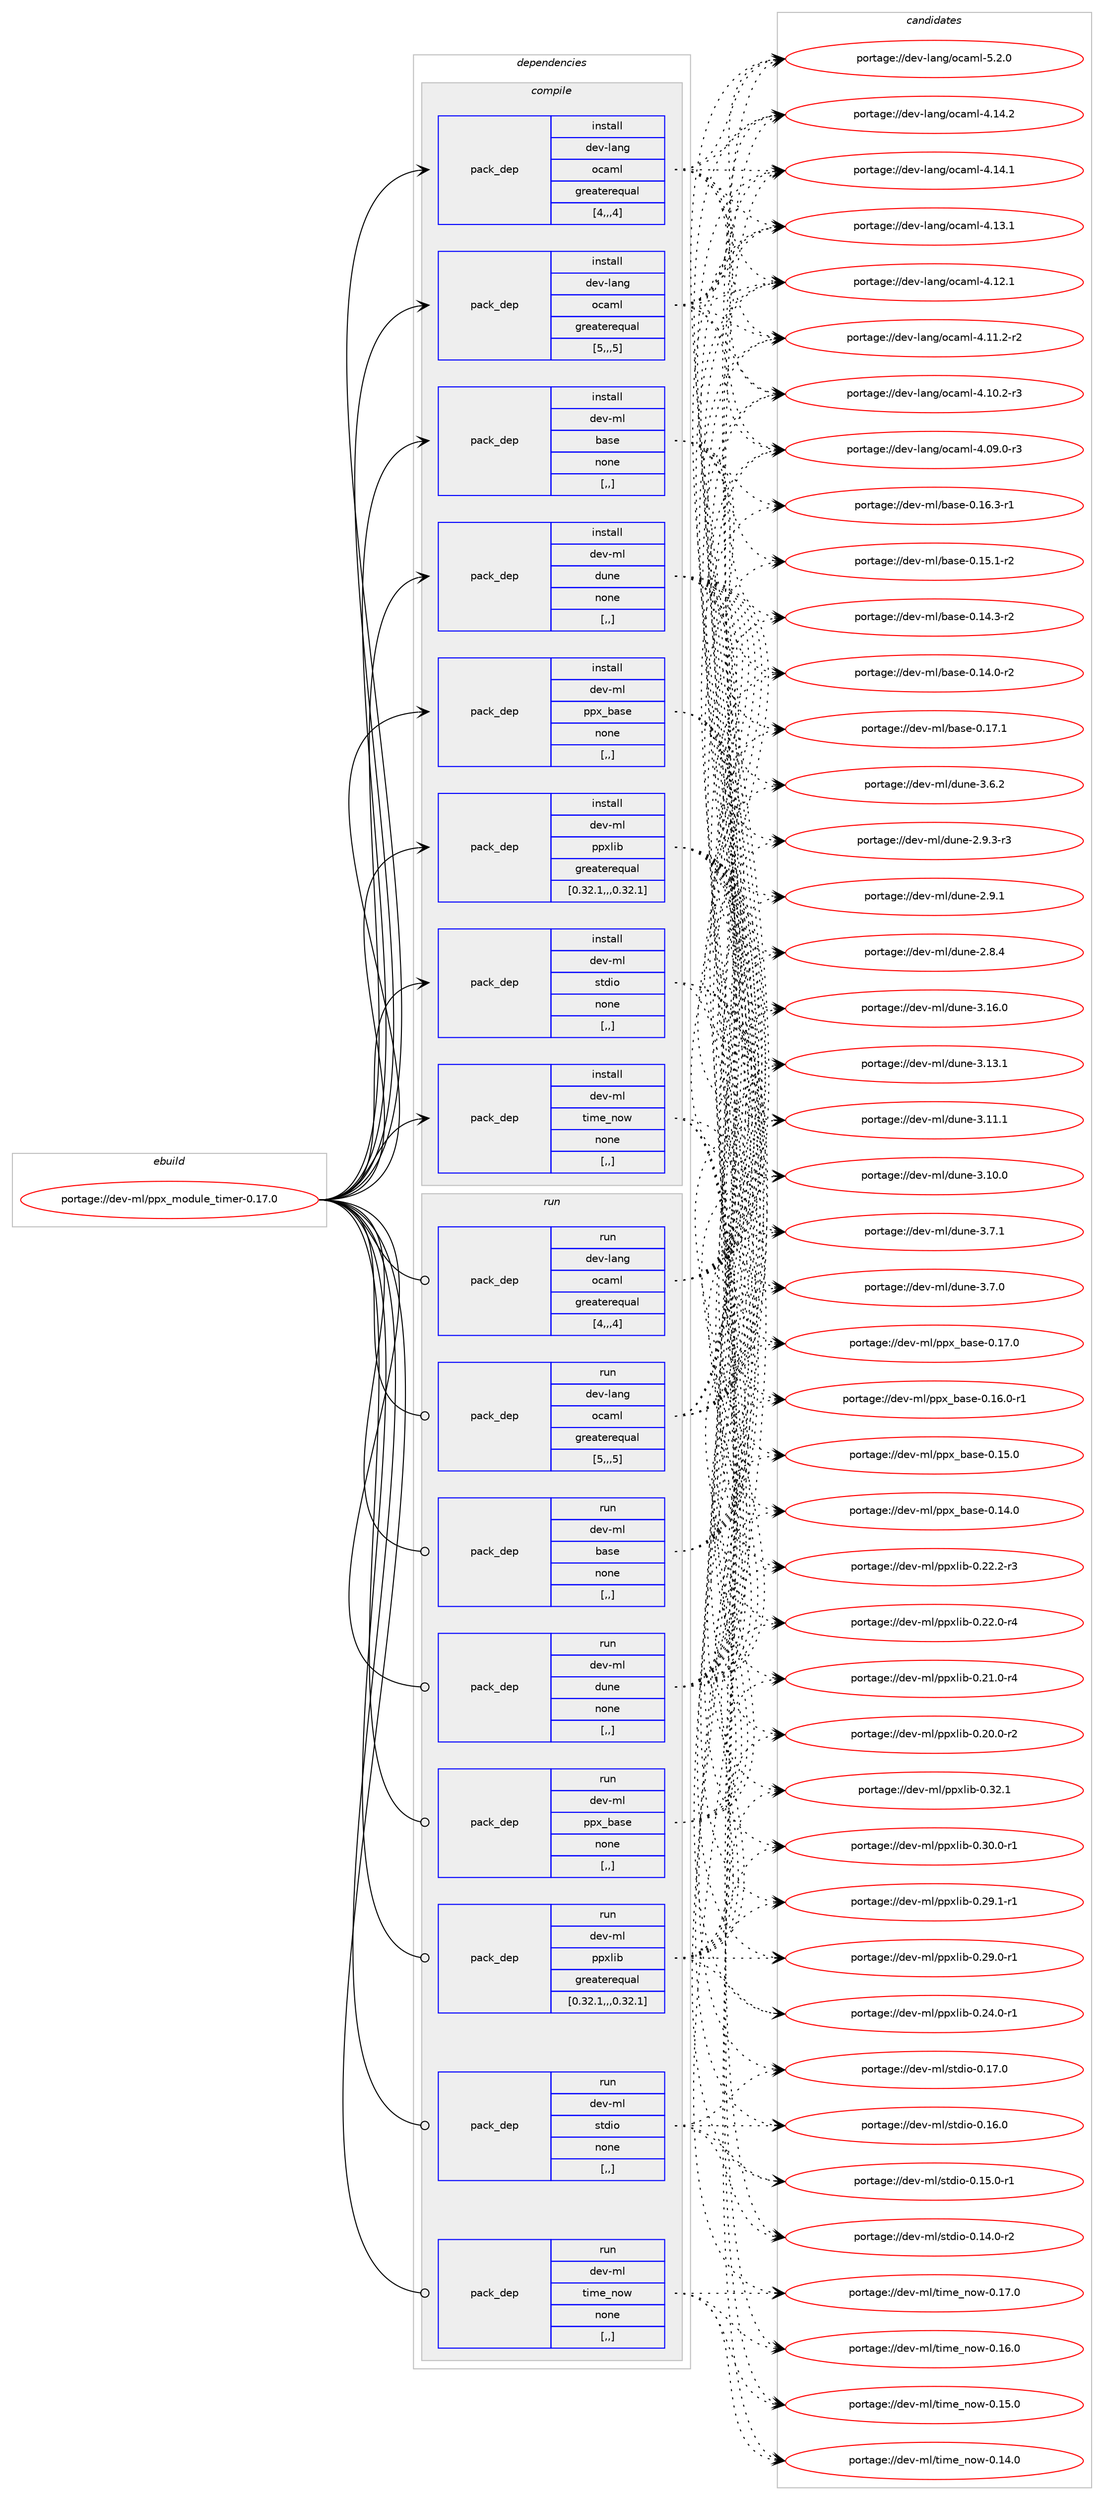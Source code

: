 digraph prolog {

# *************
# Graph options
# *************

newrank=true;
concentrate=true;
compound=true;
graph [rankdir=LR,fontname=Helvetica,fontsize=10,ranksep=1.5];#, ranksep=2.5, nodesep=0.2];
edge  [arrowhead=vee];
node  [fontname=Helvetica,fontsize=10];

# **********
# The ebuild
# **********

subgraph cluster_leftcol {
color=gray;
label=<<i>ebuild</i>>;
id [label="portage://dev-ml/ppx_module_timer-0.17.0", color=red, width=4, href="../dev-ml/ppx_module_timer-0.17.0.svg"];
}

# ****************
# The dependencies
# ****************

subgraph cluster_midcol {
color=gray;
label=<<i>dependencies</i>>;
subgraph cluster_compile {
fillcolor="#eeeeee";
style=filled;
label=<<i>compile</i>>;
subgraph pack92718 {
dependency123688 [label=<<TABLE BORDER="0" CELLBORDER="1" CELLSPACING="0" CELLPADDING="4" WIDTH="220"><TR><TD ROWSPAN="6" CELLPADDING="30">pack_dep</TD></TR><TR><TD WIDTH="110">install</TD></TR><TR><TD>dev-lang</TD></TR><TR><TD>ocaml</TD></TR><TR><TD>greaterequal</TD></TR><TR><TD>[4,,,4]</TD></TR></TABLE>>, shape=none, color=blue];
}
id:e -> dependency123688:w [weight=20,style="solid",arrowhead="vee"];
subgraph pack92719 {
dependency123689 [label=<<TABLE BORDER="0" CELLBORDER="1" CELLSPACING="0" CELLPADDING="4" WIDTH="220"><TR><TD ROWSPAN="6" CELLPADDING="30">pack_dep</TD></TR><TR><TD WIDTH="110">install</TD></TR><TR><TD>dev-lang</TD></TR><TR><TD>ocaml</TD></TR><TR><TD>greaterequal</TD></TR><TR><TD>[5,,,5]</TD></TR></TABLE>>, shape=none, color=blue];
}
id:e -> dependency123689:w [weight=20,style="solid",arrowhead="vee"];
subgraph pack92720 {
dependency123690 [label=<<TABLE BORDER="0" CELLBORDER="1" CELLSPACING="0" CELLPADDING="4" WIDTH="220"><TR><TD ROWSPAN="6" CELLPADDING="30">pack_dep</TD></TR><TR><TD WIDTH="110">install</TD></TR><TR><TD>dev-ml</TD></TR><TR><TD>base</TD></TR><TR><TD>none</TD></TR><TR><TD>[,,]</TD></TR></TABLE>>, shape=none, color=blue];
}
id:e -> dependency123690:w [weight=20,style="solid",arrowhead="vee"];
subgraph pack92721 {
dependency123691 [label=<<TABLE BORDER="0" CELLBORDER="1" CELLSPACING="0" CELLPADDING="4" WIDTH="220"><TR><TD ROWSPAN="6" CELLPADDING="30">pack_dep</TD></TR><TR><TD WIDTH="110">install</TD></TR><TR><TD>dev-ml</TD></TR><TR><TD>dune</TD></TR><TR><TD>none</TD></TR><TR><TD>[,,]</TD></TR></TABLE>>, shape=none, color=blue];
}
id:e -> dependency123691:w [weight=20,style="solid",arrowhead="vee"];
subgraph pack92722 {
dependency123692 [label=<<TABLE BORDER="0" CELLBORDER="1" CELLSPACING="0" CELLPADDING="4" WIDTH="220"><TR><TD ROWSPAN="6" CELLPADDING="30">pack_dep</TD></TR><TR><TD WIDTH="110">install</TD></TR><TR><TD>dev-ml</TD></TR><TR><TD>ppx_base</TD></TR><TR><TD>none</TD></TR><TR><TD>[,,]</TD></TR></TABLE>>, shape=none, color=blue];
}
id:e -> dependency123692:w [weight=20,style="solid",arrowhead="vee"];
subgraph pack92723 {
dependency123693 [label=<<TABLE BORDER="0" CELLBORDER="1" CELLSPACING="0" CELLPADDING="4" WIDTH="220"><TR><TD ROWSPAN="6" CELLPADDING="30">pack_dep</TD></TR><TR><TD WIDTH="110">install</TD></TR><TR><TD>dev-ml</TD></TR><TR><TD>ppxlib</TD></TR><TR><TD>greaterequal</TD></TR><TR><TD>[0.32.1,,,0.32.1]</TD></TR></TABLE>>, shape=none, color=blue];
}
id:e -> dependency123693:w [weight=20,style="solid",arrowhead="vee"];
subgraph pack92724 {
dependency123694 [label=<<TABLE BORDER="0" CELLBORDER="1" CELLSPACING="0" CELLPADDING="4" WIDTH="220"><TR><TD ROWSPAN="6" CELLPADDING="30">pack_dep</TD></TR><TR><TD WIDTH="110">install</TD></TR><TR><TD>dev-ml</TD></TR><TR><TD>stdio</TD></TR><TR><TD>none</TD></TR><TR><TD>[,,]</TD></TR></TABLE>>, shape=none, color=blue];
}
id:e -> dependency123694:w [weight=20,style="solid",arrowhead="vee"];
subgraph pack92725 {
dependency123695 [label=<<TABLE BORDER="0" CELLBORDER="1" CELLSPACING="0" CELLPADDING="4" WIDTH="220"><TR><TD ROWSPAN="6" CELLPADDING="30">pack_dep</TD></TR><TR><TD WIDTH="110">install</TD></TR><TR><TD>dev-ml</TD></TR><TR><TD>time_now</TD></TR><TR><TD>none</TD></TR><TR><TD>[,,]</TD></TR></TABLE>>, shape=none, color=blue];
}
id:e -> dependency123695:w [weight=20,style="solid",arrowhead="vee"];
}
subgraph cluster_compileandrun {
fillcolor="#eeeeee";
style=filled;
label=<<i>compile and run</i>>;
}
subgraph cluster_run {
fillcolor="#eeeeee";
style=filled;
label=<<i>run</i>>;
subgraph pack92726 {
dependency123696 [label=<<TABLE BORDER="0" CELLBORDER="1" CELLSPACING="0" CELLPADDING="4" WIDTH="220"><TR><TD ROWSPAN="6" CELLPADDING="30">pack_dep</TD></TR><TR><TD WIDTH="110">run</TD></TR><TR><TD>dev-lang</TD></TR><TR><TD>ocaml</TD></TR><TR><TD>greaterequal</TD></TR><TR><TD>[4,,,4]</TD></TR></TABLE>>, shape=none, color=blue];
}
id:e -> dependency123696:w [weight=20,style="solid",arrowhead="odot"];
subgraph pack92727 {
dependency123697 [label=<<TABLE BORDER="0" CELLBORDER="1" CELLSPACING="0" CELLPADDING="4" WIDTH="220"><TR><TD ROWSPAN="6" CELLPADDING="30">pack_dep</TD></TR><TR><TD WIDTH="110">run</TD></TR><TR><TD>dev-lang</TD></TR><TR><TD>ocaml</TD></TR><TR><TD>greaterequal</TD></TR><TR><TD>[5,,,5]</TD></TR></TABLE>>, shape=none, color=blue];
}
id:e -> dependency123697:w [weight=20,style="solid",arrowhead="odot"];
subgraph pack92728 {
dependency123698 [label=<<TABLE BORDER="0" CELLBORDER="1" CELLSPACING="0" CELLPADDING="4" WIDTH="220"><TR><TD ROWSPAN="6" CELLPADDING="30">pack_dep</TD></TR><TR><TD WIDTH="110">run</TD></TR><TR><TD>dev-ml</TD></TR><TR><TD>base</TD></TR><TR><TD>none</TD></TR><TR><TD>[,,]</TD></TR></TABLE>>, shape=none, color=blue];
}
id:e -> dependency123698:w [weight=20,style="solid",arrowhead="odot"];
subgraph pack92729 {
dependency123699 [label=<<TABLE BORDER="0" CELLBORDER="1" CELLSPACING="0" CELLPADDING="4" WIDTH="220"><TR><TD ROWSPAN="6" CELLPADDING="30">pack_dep</TD></TR><TR><TD WIDTH="110">run</TD></TR><TR><TD>dev-ml</TD></TR><TR><TD>dune</TD></TR><TR><TD>none</TD></TR><TR><TD>[,,]</TD></TR></TABLE>>, shape=none, color=blue];
}
id:e -> dependency123699:w [weight=20,style="solid",arrowhead="odot"];
subgraph pack92730 {
dependency123700 [label=<<TABLE BORDER="0" CELLBORDER="1" CELLSPACING="0" CELLPADDING="4" WIDTH="220"><TR><TD ROWSPAN="6" CELLPADDING="30">pack_dep</TD></TR><TR><TD WIDTH="110">run</TD></TR><TR><TD>dev-ml</TD></TR><TR><TD>ppx_base</TD></TR><TR><TD>none</TD></TR><TR><TD>[,,]</TD></TR></TABLE>>, shape=none, color=blue];
}
id:e -> dependency123700:w [weight=20,style="solid",arrowhead="odot"];
subgraph pack92731 {
dependency123701 [label=<<TABLE BORDER="0" CELLBORDER="1" CELLSPACING="0" CELLPADDING="4" WIDTH="220"><TR><TD ROWSPAN="6" CELLPADDING="30">pack_dep</TD></TR><TR><TD WIDTH="110">run</TD></TR><TR><TD>dev-ml</TD></TR><TR><TD>ppxlib</TD></TR><TR><TD>greaterequal</TD></TR><TR><TD>[0.32.1,,,0.32.1]</TD></TR></TABLE>>, shape=none, color=blue];
}
id:e -> dependency123701:w [weight=20,style="solid",arrowhead="odot"];
subgraph pack92732 {
dependency123702 [label=<<TABLE BORDER="0" CELLBORDER="1" CELLSPACING="0" CELLPADDING="4" WIDTH="220"><TR><TD ROWSPAN="6" CELLPADDING="30">pack_dep</TD></TR><TR><TD WIDTH="110">run</TD></TR><TR><TD>dev-ml</TD></TR><TR><TD>stdio</TD></TR><TR><TD>none</TD></TR><TR><TD>[,,]</TD></TR></TABLE>>, shape=none, color=blue];
}
id:e -> dependency123702:w [weight=20,style="solid",arrowhead="odot"];
subgraph pack92733 {
dependency123703 [label=<<TABLE BORDER="0" CELLBORDER="1" CELLSPACING="0" CELLPADDING="4" WIDTH="220"><TR><TD ROWSPAN="6" CELLPADDING="30">pack_dep</TD></TR><TR><TD WIDTH="110">run</TD></TR><TR><TD>dev-ml</TD></TR><TR><TD>time_now</TD></TR><TR><TD>none</TD></TR><TR><TD>[,,]</TD></TR></TABLE>>, shape=none, color=blue];
}
id:e -> dependency123703:w [weight=20,style="solid",arrowhead="odot"];
}
}

# **************
# The candidates
# **************

subgraph cluster_choices {
rank=same;
color=gray;
label=<<i>candidates</i>>;

subgraph choice92718 {
color=black;
nodesep=1;
choice1001011184510897110103471119997109108455346504648 [label="portage://dev-lang/ocaml-5.2.0", color=red, width=4,href="../dev-lang/ocaml-5.2.0.svg"];
choice100101118451089711010347111999710910845524649524650 [label="portage://dev-lang/ocaml-4.14.2", color=red, width=4,href="../dev-lang/ocaml-4.14.2.svg"];
choice100101118451089711010347111999710910845524649524649 [label="portage://dev-lang/ocaml-4.14.1", color=red, width=4,href="../dev-lang/ocaml-4.14.1.svg"];
choice100101118451089711010347111999710910845524649514649 [label="portage://dev-lang/ocaml-4.13.1", color=red, width=4,href="../dev-lang/ocaml-4.13.1.svg"];
choice100101118451089711010347111999710910845524649504649 [label="portage://dev-lang/ocaml-4.12.1", color=red, width=4,href="../dev-lang/ocaml-4.12.1.svg"];
choice1001011184510897110103471119997109108455246494946504511450 [label="portage://dev-lang/ocaml-4.11.2-r2", color=red, width=4,href="../dev-lang/ocaml-4.11.2-r2.svg"];
choice1001011184510897110103471119997109108455246494846504511451 [label="portage://dev-lang/ocaml-4.10.2-r3", color=red, width=4,href="../dev-lang/ocaml-4.10.2-r3.svg"];
choice1001011184510897110103471119997109108455246485746484511451 [label="portage://dev-lang/ocaml-4.09.0-r3", color=red, width=4,href="../dev-lang/ocaml-4.09.0-r3.svg"];
dependency123688:e -> choice1001011184510897110103471119997109108455346504648:w [style=dotted,weight="100"];
dependency123688:e -> choice100101118451089711010347111999710910845524649524650:w [style=dotted,weight="100"];
dependency123688:e -> choice100101118451089711010347111999710910845524649524649:w [style=dotted,weight="100"];
dependency123688:e -> choice100101118451089711010347111999710910845524649514649:w [style=dotted,weight="100"];
dependency123688:e -> choice100101118451089711010347111999710910845524649504649:w [style=dotted,weight="100"];
dependency123688:e -> choice1001011184510897110103471119997109108455246494946504511450:w [style=dotted,weight="100"];
dependency123688:e -> choice1001011184510897110103471119997109108455246494846504511451:w [style=dotted,weight="100"];
dependency123688:e -> choice1001011184510897110103471119997109108455246485746484511451:w [style=dotted,weight="100"];
}
subgraph choice92719 {
color=black;
nodesep=1;
choice1001011184510897110103471119997109108455346504648 [label="portage://dev-lang/ocaml-5.2.0", color=red, width=4,href="../dev-lang/ocaml-5.2.0.svg"];
choice100101118451089711010347111999710910845524649524650 [label="portage://dev-lang/ocaml-4.14.2", color=red, width=4,href="../dev-lang/ocaml-4.14.2.svg"];
choice100101118451089711010347111999710910845524649524649 [label="portage://dev-lang/ocaml-4.14.1", color=red, width=4,href="../dev-lang/ocaml-4.14.1.svg"];
choice100101118451089711010347111999710910845524649514649 [label="portage://dev-lang/ocaml-4.13.1", color=red, width=4,href="../dev-lang/ocaml-4.13.1.svg"];
choice100101118451089711010347111999710910845524649504649 [label="portage://dev-lang/ocaml-4.12.1", color=red, width=4,href="../dev-lang/ocaml-4.12.1.svg"];
choice1001011184510897110103471119997109108455246494946504511450 [label="portage://dev-lang/ocaml-4.11.2-r2", color=red, width=4,href="../dev-lang/ocaml-4.11.2-r2.svg"];
choice1001011184510897110103471119997109108455246494846504511451 [label="portage://dev-lang/ocaml-4.10.2-r3", color=red, width=4,href="../dev-lang/ocaml-4.10.2-r3.svg"];
choice1001011184510897110103471119997109108455246485746484511451 [label="portage://dev-lang/ocaml-4.09.0-r3", color=red, width=4,href="../dev-lang/ocaml-4.09.0-r3.svg"];
dependency123689:e -> choice1001011184510897110103471119997109108455346504648:w [style=dotted,weight="100"];
dependency123689:e -> choice100101118451089711010347111999710910845524649524650:w [style=dotted,weight="100"];
dependency123689:e -> choice100101118451089711010347111999710910845524649524649:w [style=dotted,weight="100"];
dependency123689:e -> choice100101118451089711010347111999710910845524649514649:w [style=dotted,weight="100"];
dependency123689:e -> choice100101118451089711010347111999710910845524649504649:w [style=dotted,weight="100"];
dependency123689:e -> choice1001011184510897110103471119997109108455246494946504511450:w [style=dotted,weight="100"];
dependency123689:e -> choice1001011184510897110103471119997109108455246494846504511451:w [style=dotted,weight="100"];
dependency123689:e -> choice1001011184510897110103471119997109108455246485746484511451:w [style=dotted,weight="100"];
}
subgraph choice92720 {
color=black;
nodesep=1;
choice1001011184510910847989711510145484649554649 [label="portage://dev-ml/base-0.17.1", color=red, width=4,href="../dev-ml/base-0.17.1.svg"];
choice10010111845109108479897115101454846495446514511449 [label="portage://dev-ml/base-0.16.3-r1", color=red, width=4,href="../dev-ml/base-0.16.3-r1.svg"];
choice10010111845109108479897115101454846495346494511450 [label="portage://dev-ml/base-0.15.1-r2", color=red, width=4,href="../dev-ml/base-0.15.1-r2.svg"];
choice10010111845109108479897115101454846495246514511450 [label="portage://dev-ml/base-0.14.3-r2", color=red, width=4,href="../dev-ml/base-0.14.3-r2.svg"];
choice10010111845109108479897115101454846495246484511450 [label="portage://dev-ml/base-0.14.0-r2", color=red, width=4,href="../dev-ml/base-0.14.0-r2.svg"];
dependency123690:e -> choice1001011184510910847989711510145484649554649:w [style=dotted,weight="100"];
dependency123690:e -> choice10010111845109108479897115101454846495446514511449:w [style=dotted,weight="100"];
dependency123690:e -> choice10010111845109108479897115101454846495346494511450:w [style=dotted,weight="100"];
dependency123690:e -> choice10010111845109108479897115101454846495246514511450:w [style=dotted,weight="100"];
dependency123690:e -> choice10010111845109108479897115101454846495246484511450:w [style=dotted,weight="100"];
}
subgraph choice92721 {
color=black;
nodesep=1;
choice100101118451091084710011711010145514649544648 [label="portage://dev-ml/dune-3.16.0", color=red, width=4,href="../dev-ml/dune-3.16.0.svg"];
choice100101118451091084710011711010145514649514649 [label="portage://dev-ml/dune-3.13.1", color=red, width=4,href="../dev-ml/dune-3.13.1.svg"];
choice100101118451091084710011711010145514649494649 [label="portage://dev-ml/dune-3.11.1", color=red, width=4,href="../dev-ml/dune-3.11.1.svg"];
choice100101118451091084710011711010145514649484648 [label="portage://dev-ml/dune-3.10.0", color=red, width=4,href="../dev-ml/dune-3.10.0.svg"];
choice1001011184510910847100117110101455146554649 [label="portage://dev-ml/dune-3.7.1", color=red, width=4,href="../dev-ml/dune-3.7.1.svg"];
choice1001011184510910847100117110101455146554648 [label="portage://dev-ml/dune-3.7.0", color=red, width=4,href="../dev-ml/dune-3.7.0.svg"];
choice1001011184510910847100117110101455146544650 [label="portage://dev-ml/dune-3.6.2", color=red, width=4,href="../dev-ml/dune-3.6.2.svg"];
choice10010111845109108471001171101014550465746514511451 [label="portage://dev-ml/dune-2.9.3-r3", color=red, width=4,href="../dev-ml/dune-2.9.3-r3.svg"];
choice1001011184510910847100117110101455046574649 [label="portage://dev-ml/dune-2.9.1", color=red, width=4,href="../dev-ml/dune-2.9.1.svg"];
choice1001011184510910847100117110101455046564652 [label="portage://dev-ml/dune-2.8.4", color=red, width=4,href="../dev-ml/dune-2.8.4.svg"];
dependency123691:e -> choice100101118451091084710011711010145514649544648:w [style=dotted,weight="100"];
dependency123691:e -> choice100101118451091084710011711010145514649514649:w [style=dotted,weight="100"];
dependency123691:e -> choice100101118451091084710011711010145514649494649:w [style=dotted,weight="100"];
dependency123691:e -> choice100101118451091084710011711010145514649484648:w [style=dotted,weight="100"];
dependency123691:e -> choice1001011184510910847100117110101455146554649:w [style=dotted,weight="100"];
dependency123691:e -> choice1001011184510910847100117110101455146554648:w [style=dotted,weight="100"];
dependency123691:e -> choice1001011184510910847100117110101455146544650:w [style=dotted,weight="100"];
dependency123691:e -> choice10010111845109108471001171101014550465746514511451:w [style=dotted,weight="100"];
dependency123691:e -> choice1001011184510910847100117110101455046574649:w [style=dotted,weight="100"];
dependency123691:e -> choice1001011184510910847100117110101455046564652:w [style=dotted,weight="100"];
}
subgraph choice92722 {
color=black;
nodesep=1;
choice100101118451091084711211212095989711510145484649554648 [label="portage://dev-ml/ppx_base-0.17.0", color=red, width=4,href="../dev-ml/ppx_base-0.17.0.svg"];
choice1001011184510910847112112120959897115101454846495446484511449 [label="portage://dev-ml/ppx_base-0.16.0-r1", color=red, width=4,href="../dev-ml/ppx_base-0.16.0-r1.svg"];
choice100101118451091084711211212095989711510145484649534648 [label="portage://dev-ml/ppx_base-0.15.0", color=red, width=4,href="../dev-ml/ppx_base-0.15.0.svg"];
choice100101118451091084711211212095989711510145484649524648 [label="portage://dev-ml/ppx_base-0.14.0", color=red, width=4,href="../dev-ml/ppx_base-0.14.0.svg"];
dependency123692:e -> choice100101118451091084711211212095989711510145484649554648:w [style=dotted,weight="100"];
dependency123692:e -> choice1001011184510910847112112120959897115101454846495446484511449:w [style=dotted,weight="100"];
dependency123692:e -> choice100101118451091084711211212095989711510145484649534648:w [style=dotted,weight="100"];
dependency123692:e -> choice100101118451091084711211212095989711510145484649524648:w [style=dotted,weight="100"];
}
subgraph choice92723 {
color=black;
nodesep=1;
choice10010111845109108471121121201081059845484651504649 [label="portage://dev-ml/ppxlib-0.32.1", color=red, width=4,href="../dev-ml/ppxlib-0.32.1.svg"];
choice100101118451091084711211212010810598454846514846484511449 [label="portage://dev-ml/ppxlib-0.30.0-r1", color=red, width=4,href="../dev-ml/ppxlib-0.30.0-r1.svg"];
choice100101118451091084711211212010810598454846505746494511449 [label="portage://dev-ml/ppxlib-0.29.1-r1", color=red, width=4,href="../dev-ml/ppxlib-0.29.1-r1.svg"];
choice100101118451091084711211212010810598454846505746484511449 [label="portage://dev-ml/ppxlib-0.29.0-r1", color=red, width=4,href="../dev-ml/ppxlib-0.29.0-r1.svg"];
choice100101118451091084711211212010810598454846505246484511449 [label="portage://dev-ml/ppxlib-0.24.0-r1", color=red, width=4,href="../dev-ml/ppxlib-0.24.0-r1.svg"];
choice100101118451091084711211212010810598454846505046504511451 [label="portage://dev-ml/ppxlib-0.22.2-r3", color=red, width=4,href="../dev-ml/ppxlib-0.22.2-r3.svg"];
choice100101118451091084711211212010810598454846505046484511452 [label="portage://dev-ml/ppxlib-0.22.0-r4", color=red, width=4,href="../dev-ml/ppxlib-0.22.0-r4.svg"];
choice100101118451091084711211212010810598454846504946484511452 [label="portage://dev-ml/ppxlib-0.21.0-r4", color=red, width=4,href="../dev-ml/ppxlib-0.21.0-r4.svg"];
choice100101118451091084711211212010810598454846504846484511450 [label="portage://dev-ml/ppxlib-0.20.0-r2", color=red, width=4,href="../dev-ml/ppxlib-0.20.0-r2.svg"];
dependency123693:e -> choice10010111845109108471121121201081059845484651504649:w [style=dotted,weight="100"];
dependency123693:e -> choice100101118451091084711211212010810598454846514846484511449:w [style=dotted,weight="100"];
dependency123693:e -> choice100101118451091084711211212010810598454846505746494511449:w [style=dotted,weight="100"];
dependency123693:e -> choice100101118451091084711211212010810598454846505746484511449:w [style=dotted,weight="100"];
dependency123693:e -> choice100101118451091084711211212010810598454846505246484511449:w [style=dotted,weight="100"];
dependency123693:e -> choice100101118451091084711211212010810598454846505046504511451:w [style=dotted,weight="100"];
dependency123693:e -> choice100101118451091084711211212010810598454846505046484511452:w [style=dotted,weight="100"];
dependency123693:e -> choice100101118451091084711211212010810598454846504946484511452:w [style=dotted,weight="100"];
dependency123693:e -> choice100101118451091084711211212010810598454846504846484511450:w [style=dotted,weight="100"];
}
subgraph choice92724 {
color=black;
nodesep=1;
choice100101118451091084711511610010511145484649554648 [label="portage://dev-ml/stdio-0.17.0", color=red, width=4,href="../dev-ml/stdio-0.17.0.svg"];
choice100101118451091084711511610010511145484649544648 [label="portage://dev-ml/stdio-0.16.0", color=red, width=4,href="../dev-ml/stdio-0.16.0.svg"];
choice1001011184510910847115116100105111454846495346484511449 [label="portage://dev-ml/stdio-0.15.0-r1", color=red, width=4,href="../dev-ml/stdio-0.15.0-r1.svg"];
choice1001011184510910847115116100105111454846495246484511450 [label="portage://dev-ml/stdio-0.14.0-r2", color=red, width=4,href="../dev-ml/stdio-0.14.0-r2.svg"];
dependency123694:e -> choice100101118451091084711511610010511145484649554648:w [style=dotted,weight="100"];
dependency123694:e -> choice100101118451091084711511610010511145484649544648:w [style=dotted,weight="100"];
dependency123694:e -> choice1001011184510910847115116100105111454846495346484511449:w [style=dotted,weight="100"];
dependency123694:e -> choice1001011184510910847115116100105111454846495246484511450:w [style=dotted,weight="100"];
}
subgraph choice92725 {
color=black;
nodesep=1;
choice10010111845109108471161051091019511011111945484649554648 [label="portage://dev-ml/time_now-0.17.0", color=red, width=4,href="../dev-ml/time_now-0.17.0.svg"];
choice10010111845109108471161051091019511011111945484649544648 [label="portage://dev-ml/time_now-0.16.0", color=red, width=4,href="../dev-ml/time_now-0.16.0.svg"];
choice10010111845109108471161051091019511011111945484649534648 [label="portage://dev-ml/time_now-0.15.0", color=red, width=4,href="../dev-ml/time_now-0.15.0.svg"];
choice10010111845109108471161051091019511011111945484649524648 [label="portage://dev-ml/time_now-0.14.0", color=red, width=4,href="../dev-ml/time_now-0.14.0.svg"];
dependency123695:e -> choice10010111845109108471161051091019511011111945484649554648:w [style=dotted,weight="100"];
dependency123695:e -> choice10010111845109108471161051091019511011111945484649544648:w [style=dotted,weight="100"];
dependency123695:e -> choice10010111845109108471161051091019511011111945484649534648:w [style=dotted,weight="100"];
dependency123695:e -> choice10010111845109108471161051091019511011111945484649524648:w [style=dotted,weight="100"];
}
subgraph choice92726 {
color=black;
nodesep=1;
choice1001011184510897110103471119997109108455346504648 [label="portage://dev-lang/ocaml-5.2.0", color=red, width=4,href="../dev-lang/ocaml-5.2.0.svg"];
choice100101118451089711010347111999710910845524649524650 [label="portage://dev-lang/ocaml-4.14.2", color=red, width=4,href="../dev-lang/ocaml-4.14.2.svg"];
choice100101118451089711010347111999710910845524649524649 [label="portage://dev-lang/ocaml-4.14.1", color=red, width=4,href="../dev-lang/ocaml-4.14.1.svg"];
choice100101118451089711010347111999710910845524649514649 [label="portage://dev-lang/ocaml-4.13.1", color=red, width=4,href="../dev-lang/ocaml-4.13.1.svg"];
choice100101118451089711010347111999710910845524649504649 [label="portage://dev-lang/ocaml-4.12.1", color=red, width=4,href="../dev-lang/ocaml-4.12.1.svg"];
choice1001011184510897110103471119997109108455246494946504511450 [label="portage://dev-lang/ocaml-4.11.2-r2", color=red, width=4,href="../dev-lang/ocaml-4.11.2-r2.svg"];
choice1001011184510897110103471119997109108455246494846504511451 [label="portage://dev-lang/ocaml-4.10.2-r3", color=red, width=4,href="../dev-lang/ocaml-4.10.2-r3.svg"];
choice1001011184510897110103471119997109108455246485746484511451 [label="portage://dev-lang/ocaml-4.09.0-r3", color=red, width=4,href="../dev-lang/ocaml-4.09.0-r3.svg"];
dependency123696:e -> choice1001011184510897110103471119997109108455346504648:w [style=dotted,weight="100"];
dependency123696:e -> choice100101118451089711010347111999710910845524649524650:w [style=dotted,weight="100"];
dependency123696:e -> choice100101118451089711010347111999710910845524649524649:w [style=dotted,weight="100"];
dependency123696:e -> choice100101118451089711010347111999710910845524649514649:w [style=dotted,weight="100"];
dependency123696:e -> choice100101118451089711010347111999710910845524649504649:w [style=dotted,weight="100"];
dependency123696:e -> choice1001011184510897110103471119997109108455246494946504511450:w [style=dotted,weight="100"];
dependency123696:e -> choice1001011184510897110103471119997109108455246494846504511451:w [style=dotted,weight="100"];
dependency123696:e -> choice1001011184510897110103471119997109108455246485746484511451:w [style=dotted,weight="100"];
}
subgraph choice92727 {
color=black;
nodesep=1;
choice1001011184510897110103471119997109108455346504648 [label="portage://dev-lang/ocaml-5.2.0", color=red, width=4,href="../dev-lang/ocaml-5.2.0.svg"];
choice100101118451089711010347111999710910845524649524650 [label="portage://dev-lang/ocaml-4.14.2", color=red, width=4,href="../dev-lang/ocaml-4.14.2.svg"];
choice100101118451089711010347111999710910845524649524649 [label="portage://dev-lang/ocaml-4.14.1", color=red, width=4,href="../dev-lang/ocaml-4.14.1.svg"];
choice100101118451089711010347111999710910845524649514649 [label="portage://dev-lang/ocaml-4.13.1", color=red, width=4,href="../dev-lang/ocaml-4.13.1.svg"];
choice100101118451089711010347111999710910845524649504649 [label="portage://dev-lang/ocaml-4.12.1", color=red, width=4,href="../dev-lang/ocaml-4.12.1.svg"];
choice1001011184510897110103471119997109108455246494946504511450 [label="portage://dev-lang/ocaml-4.11.2-r2", color=red, width=4,href="../dev-lang/ocaml-4.11.2-r2.svg"];
choice1001011184510897110103471119997109108455246494846504511451 [label="portage://dev-lang/ocaml-4.10.2-r3", color=red, width=4,href="../dev-lang/ocaml-4.10.2-r3.svg"];
choice1001011184510897110103471119997109108455246485746484511451 [label="portage://dev-lang/ocaml-4.09.0-r3", color=red, width=4,href="../dev-lang/ocaml-4.09.0-r3.svg"];
dependency123697:e -> choice1001011184510897110103471119997109108455346504648:w [style=dotted,weight="100"];
dependency123697:e -> choice100101118451089711010347111999710910845524649524650:w [style=dotted,weight="100"];
dependency123697:e -> choice100101118451089711010347111999710910845524649524649:w [style=dotted,weight="100"];
dependency123697:e -> choice100101118451089711010347111999710910845524649514649:w [style=dotted,weight="100"];
dependency123697:e -> choice100101118451089711010347111999710910845524649504649:w [style=dotted,weight="100"];
dependency123697:e -> choice1001011184510897110103471119997109108455246494946504511450:w [style=dotted,weight="100"];
dependency123697:e -> choice1001011184510897110103471119997109108455246494846504511451:w [style=dotted,weight="100"];
dependency123697:e -> choice1001011184510897110103471119997109108455246485746484511451:w [style=dotted,weight="100"];
}
subgraph choice92728 {
color=black;
nodesep=1;
choice1001011184510910847989711510145484649554649 [label="portage://dev-ml/base-0.17.1", color=red, width=4,href="../dev-ml/base-0.17.1.svg"];
choice10010111845109108479897115101454846495446514511449 [label="portage://dev-ml/base-0.16.3-r1", color=red, width=4,href="../dev-ml/base-0.16.3-r1.svg"];
choice10010111845109108479897115101454846495346494511450 [label="portage://dev-ml/base-0.15.1-r2", color=red, width=4,href="../dev-ml/base-0.15.1-r2.svg"];
choice10010111845109108479897115101454846495246514511450 [label="portage://dev-ml/base-0.14.3-r2", color=red, width=4,href="../dev-ml/base-0.14.3-r2.svg"];
choice10010111845109108479897115101454846495246484511450 [label="portage://dev-ml/base-0.14.0-r2", color=red, width=4,href="../dev-ml/base-0.14.0-r2.svg"];
dependency123698:e -> choice1001011184510910847989711510145484649554649:w [style=dotted,weight="100"];
dependency123698:e -> choice10010111845109108479897115101454846495446514511449:w [style=dotted,weight="100"];
dependency123698:e -> choice10010111845109108479897115101454846495346494511450:w [style=dotted,weight="100"];
dependency123698:e -> choice10010111845109108479897115101454846495246514511450:w [style=dotted,weight="100"];
dependency123698:e -> choice10010111845109108479897115101454846495246484511450:w [style=dotted,weight="100"];
}
subgraph choice92729 {
color=black;
nodesep=1;
choice100101118451091084710011711010145514649544648 [label="portage://dev-ml/dune-3.16.0", color=red, width=4,href="../dev-ml/dune-3.16.0.svg"];
choice100101118451091084710011711010145514649514649 [label="portage://dev-ml/dune-3.13.1", color=red, width=4,href="../dev-ml/dune-3.13.1.svg"];
choice100101118451091084710011711010145514649494649 [label="portage://dev-ml/dune-3.11.1", color=red, width=4,href="../dev-ml/dune-3.11.1.svg"];
choice100101118451091084710011711010145514649484648 [label="portage://dev-ml/dune-3.10.0", color=red, width=4,href="../dev-ml/dune-3.10.0.svg"];
choice1001011184510910847100117110101455146554649 [label="portage://dev-ml/dune-3.7.1", color=red, width=4,href="../dev-ml/dune-3.7.1.svg"];
choice1001011184510910847100117110101455146554648 [label="portage://dev-ml/dune-3.7.0", color=red, width=4,href="../dev-ml/dune-3.7.0.svg"];
choice1001011184510910847100117110101455146544650 [label="portage://dev-ml/dune-3.6.2", color=red, width=4,href="../dev-ml/dune-3.6.2.svg"];
choice10010111845109108471001171101014550465746514511451 [label="portage://dev-ml/dune-2.9.3-r3", color=red, width=4,href="../dev-ml/dune-2.9.3-r3.svg"];
choice1001011184510910847100117110101455046574649 [label="portage://dev-ml/dune-2.9.1", color=red, width=4,href="../dev-ml/dune-2.9.1.svg"];
choice1001011184510910847100117110101455046564652 [label="portage://dev-ml/dune-2.8.4", color=red, width=4,href="../dev-ml/dune-2.8.4.svg"];
dependency123699:e -> choice100101118451091084710011711010145514649544648:w [style=dotted,weight="100"];
dependency123699:e -> choice100101118451091084710011711010145514649514649:w [style=dotted,weight="100"];
dependency123699:e -> choice100101118451091084710011711010145514649494649:w [style=dotted,weight="100"];
dependency123699:e -> choice100101118451091084710011711010145514649484648:w [style=dotted,weight="100"];
dependency123699:e -> choice1001011184510910847100117110101455146554649:w [style=dotted,weight="100"];
dependency123699:e -> choice1001011184510910847100117110101455146554648:w [style=dotted,weight="100"];
dependency123699:e -> choice1001011184510910847100117110101455146544650:w [style=dotted,weight="100"];
dependency123699:e -> choice10010111845109108471001171101014550465746514511451:w [style=dotted,weight="100"];
dependency123699:e -> choice1001011184510910847100117110101455046574649:w [style=dotted,weight="100"];
dependency123699:e -> choice1001011184510910847100117110101455046564652:w [style=dotted,weight="100"];
}
subgraph choice92730 {
color=black;
nodesep=1;
choice100101118451091084711211212095989711510145484649554648 [label="portage://dev-ml/ppx_base-0.17.0", color=red, width=4,href="../dev-ml/ppx_base-0.17.0.svg"];
choice1001011184510910847112112120959897115101454846495446484511449 [label="portage://dev-ml/ppx_base-0.16.0-r1", color=red, width=4,href="../dev-ml/ppx_base-0.16.0-r1.svg"];
choice100101118451091084711211212095989711510145484649534648 [label="portage://dev-ml/ppx_base-0.15.0", color=red, width=4,href="../dev-ml/ppx_base-0.15.0.svg"];
choice100101118451091084711211212095989711510145484649524648 [label="portage://dev-ml/ppx_base-0.14.0", color=red, width=4,href="../dev-ml/ppx_base-0.14.0.svg"];
dependency123700:e -> choice100101118451091084711211212095989711510145484649554648:w [style=dotted,weight="100"];
dependency123700:e -> choice1001011184510910847112112120959897115101454846495446484511449:w [style=dotted,weight="100"];
dependency123700:e -> choice100101118451091084711211212095989711510145484649534648:w [style=dotted,weight="100"];
dependency123700:e -> choice100101118451091084711211212095989711510145484649524648:w [style=dotted,weight="100"];
}
subgraph choice92731 {
color=black;
nodesep=1;
choice10010111845109108471121121201081059845484651504649 [label="portage://dev-ml/ppxlib-0.32.1", color=red, width=4,href="../dev-ml/ppxlib-0.32.1.svg"];
choice100101118451091084711211212010810598454846514846484511449 [label="portage://dev-ml/ppxlib-0.30.0-r1", color=red, width=4,href="../dev-ml/ppxlib-0.30.0-r1.svg"];
choice100101118451091084711211212010810598454846505746494511449 [label="portage://dev-ml/ppxlib-0.29.1-r1", color=red, width=4,href="../dev-ml/ppxlib-0.29.1-r1.svg"];
choice100101118451091084711211212010810598454846505746484511449 [label="portage://dev-ml/ppxlib-0.29.0-r1", color=red, width=4,href="../dev-ml/ppxlib-0.29.0-r1.svg"];
choice100101118451091084711211212010810598454846505246484511449 [label="portage://dev-ml/ppxlib-0.24.0-r1", color=red, width=4,href="../dev-ml/ppxlib-0.24.0-r1.svg"];
choice100101118451091084711211212010810598454846505046504511451 [label="portage://dev-ml/ppxlib-0.22.2-r3", color=red, width=4,href="../dev-ml/ppxlib-0.22.2-r3.svg"];
choice100101118451091084711211212010810598454846505046484511452 [label="portage://dev-ml/ppxlib-0.22.0-r4", color=red, width=4,href="../dev-ml/ppxlib-0.22.0-r4.svg"];
choice100101118451091084711211212010810598454846504946484511452 [label="portage://dev-ml/ppxlib-0.21.0-r4", color=red, width=4,href="../dev-ml/ppxlib-0.21.0-r4.svg"];
choice100101118451091084711211212010810598454846504846484511450 [label="portage://dev-ml/ppxlib-0.20.0-r2", color=red, width=4,href="../dev-ml/ppxlib-0.20.0-r2.svg"];
dependency123701:e -> choice10010111845109108471121121201081059845484651504649:w [style=dotted,weight="100"];
dependency123701:e -> choice100101118451091084711211212010810598454846514846484511449:w [style=dotted,weight="100"];
dependency123701:e -> choice100101118451091084711211212010810598454846505746494511449:w [style=dotted,weight="100"];
dependency123701:e -> choice100101118451091084711211212010810598454846505746484511449:w [style=dotted,weight="100"];
dependency123701:e -> choice100101118451091084711211212010810598454846505246484511449:w [style=dotted,weight="100"];
dependency123701:e -> choice100101118451091084711211212010810598454846505046504511451:w [style=dotted,weight="100"];
dependency123701:e -> choice100101118451091084711211212010810598454846505046484511452:w [style=dotted,weight="100"];
dependency123701:e -> choice100101118451091084711211212010810598454846504946484511452:w [style=dotted,weight="100"];
dependency123701:e -> choice100101118451091084711211212010810598454846504846484511450:w [style=dotted,weight="100"];
}
subgraph choice92732 {
color=black;
nodesep=1;
choice100101118451091084711511610010511145484649554648 [label="portage://dev-ml/stdio-0.17.0", color=red, width=4,href="../dev-ml/stdio-0.17.0.svg"];
choice100101118451091084711511610010511145484649544648 [label="portage://dev-ml/stdio-0.16.0", color=red, width=4,href="../dev-ml/stdio-0.16.0.svg"];
choice1001011184510910847115116100105111454846495346484511449 [label="portage://dev-ml/stdio-0.15.0-r1", color=red, width=4,href="../dev-ml/stdio-0.15.0-r1.svg"];
choice1001011184510910847115116100105111454846495246484511450 [label="portage://dev-ml/stdio-0.14.0-r2", color=red, width=4,href="../dev-ml/stdio-0.14.0-r2.svg"];
dependency123702:e -> choice100101118451091084711511610010511145484649554648:w [style=dotted,weight="100"];
dependency123702:e -> choice100101118451091084711511610010511145484649544648:w [style=dotted,weight="100"];
dependency123702:e -> choice1001011184510910847115116100105111454846495346484511449:w [style=dotted,weight="100"];
dependency123702:e -> choice1001011184510910847115116100105111454846495246484511450:w [style=dotted,weight="100"];
}
subgraph choice92733 {
color=black;
nodesep=1;
choice10010111845109108471161051091019511011111945484649554648 [label="portage://dev-ml/time_now-0.17.0", color=red, width=4,href="../dev-ml/time_now-0.17.0.svg"];
choice10010111845109108471161051091019511011111945484649544648 [label="portage://dev-ml/time_now-0.16.0", color=red, width=4,href="../dev-ml/time_now-0.16.0.svg"];
choice10010111845109108471161051091019511011111945484649534648 [label="portage://dev-ml/time_now-0.15.0", color=red, width=4,href="../dev-ml/time_now-0.15.0.svg"];
choice10010111845109108471161051091019511011111945484649524648 [label="portage://dev-ml/time_now-0.14.0", color=red, width=4,href="../dev-ml/time_now-0.14.0.svg"];
dependency123703:e -> choice10010111845109108471161051091019511011111945484649554648:w [style=dotted,weight="100"];
dependency123703:e -> choice10010111845109108471161051091019511011111945484649544648:w [style=dotted,weight="100"];
dependency123703:e -> choice10010111845109108471161051091019511011111945484649534648:w [style=dotted,weight="100"];
dependency123703:e -> choice10010111845109108471161051091019511011111945484649524648:w [style=dotted,weight="100"];
}
}

}
